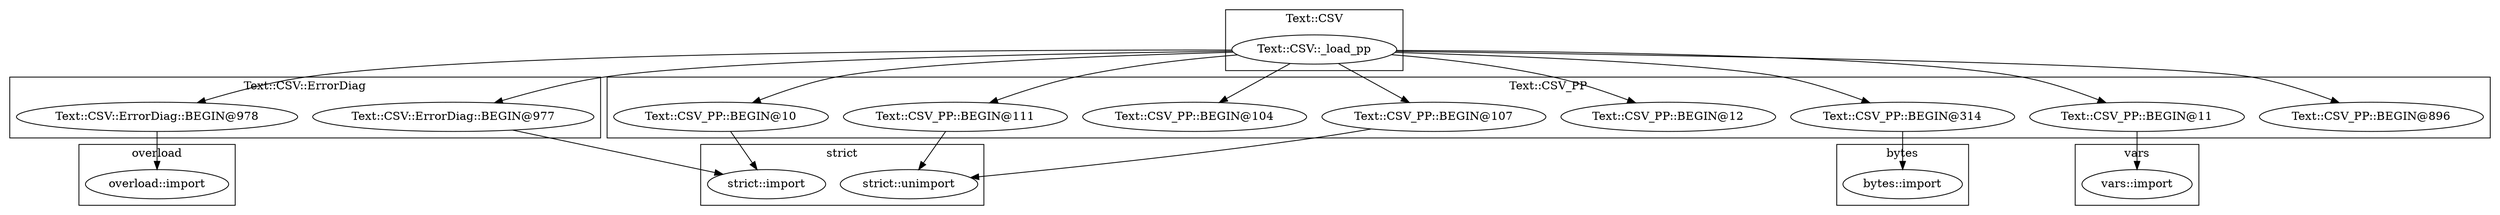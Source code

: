 digraph {
graph [overlap=false]
subgraph cluster_bytes {
	label="bytes";
	"bytes::import";
}
subgraph cluster_Text_CSV_ErrorDiag {
	label="Text::CSV::ErrorDiag";
	"Text::CSV::ErrorDiag::BEGIN@977";
	"Text::CSV::ErrorDiag::BEGIN@978";
}
subgraph cluster_overload {
	label="overload";
	"overload::import";
}
subgraph cluster_vars {
	label="vars";
	"vars::import";
}
subgraph cluster_Text_CSV {
	label="Text::CSV";
	"Text::CSV::_load_pp";
}
subgraph cluster_Text_CSV_PP {
	label="Text::CSV_PP";
	"Text::CSV_PP::BEGIN@896";
	"Text::CSV_PP::BEGIN@107";
	"Text::CSV_PP::BEGIN@314";
	"Text::CSV_PP::BEGIN@12";
	"Text::CSV_PP::BEGIN@10";
	"Text::CSV_PP::BEGIN@104";
	"Text::CSV_PP::BEGIN@111";
	"Text::CSV_PP::BEGIN@11";
}
subgraph cluster_strict {
	label="strict";
	"strict::unimport";
	"strict::import";
}
"Text::CSV::_load_pp" -> "Text::CSV_PP::BEGIN@10";
"Text::CSV::ErrorDiag::BEGIN@978" -> "overload::import";
"Text::CSV::_load_pp" -> "Text::CSV::ErrorDiag::BEGIN@978";
"Text::CSV::_load_pp" -> "Text::CSV_PP::BEGIN@12";
"Text::CSV::_load_pp" -> "Text::CSV_PP::BEGIN@314";
"Text::CSV::_load_pp" -> "Text::CSV_PP::BEGIN@107";
"Text::CSV_PP::BEGIN@10" -> "strict::import";
"Text::CSV::ErrorDiag::BEGIN@977" -> "strict::import";
"Text::CSV::_load_pp" -> "Text::CSV_PP::BEGIN@896";
"Text::CSV::_load_pp" -> "Text::CSV_PP::BEGIN@11";
"Text::CSV_PP::BEGIN@107" -> "strict::unimport";
"Text::CSV_PP::BEGIN@111" -> "strict::unimport";
"Text::CSV_PP::BEGIN@11" -> "vars::import";
"Text::CSV_PP::BEGIN@314" -> "bytes::import";
"Text::CSV::_load_pp" -> "Text::CSV::ErrorDiag::BEGIN@977";
"Text::CSV::_load_pp" -> "Text::CSV_PP::BEGIN@111";
"Text::CSV::_load_pp" -> "Text::CSV_PP::BEGIN@104";
}
